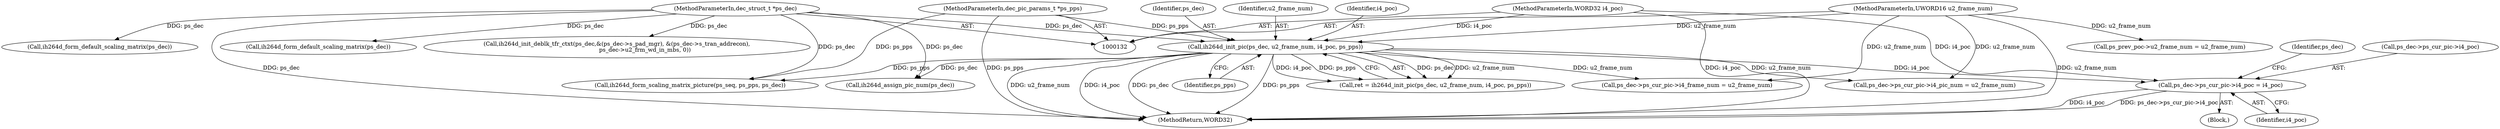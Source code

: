 digraph "0_Android_a78887bcffbc2995cf9ed72e0697acf560875e9e_3@pointer" {
"1001142" [label="(Call,ps_dec->ps_cur_pic->i4_poc = i4_poc)"];
"1000587" [label="(Call,ih264d_init_pic(ps_dec, u2_frame_num, i4_poc, ps_pps))"];
"1000133" [label="(MethodParameterIn,dec_struct_t *ps_dec)"];
"1000136" [label="(MethodParameterIn,UWORD16 u2_frame_num)"];
"1000134" [label="(MethodParameterIn,WORD32 i4_poc)"];
"1000137" [label="(MethodParameterIn,dec_pic_params_t *ps_pps)"];
"1000136" [label="(MethodParameterIn,UWORD16 u2_frame_num)"];
"1000590" [label="(Identifier,i4_poc)"];
"1002052" [label="(MethodReturn,WORD32)"];
"1000588" [label="(Identifier,ps_dec)"];
"1000138" [label="(Block,)"];
"1000589" [label="(Identifier,u2_frame_num)"];
"1001907" [label="(Call,ih264d_form_default_scaling_matrix(ps_dec))"];
"1001842" [label="(Call,ih264d_assign_pic_num(ps_dec))"];
"1001156" [label="(Call,ps_dec->ps_cur_pic->i4_pic_num = u2_frame_num)"];
"1000585" [label="(Call,ret = ih264d_init_pic(ps_dec, u2_frame_num, i4_poc, ps_pps))"];
"1001142" [label="(Call,ps_dec->ps_cur_pic->i4_poc = i4_poc)"];
"1000249" [label="(Call,ps_prev_poc->u2_frame_num = u2_frame_num)"];
"1000133" [label="(MethodParameterIn,dec_struct_t *ps_dec)"];
"1000137" [label="(MethodParameterIn,dec_pic_params_t *ps_pps)"];
"1000134" [label="(MethodParameterIn,WORD32 i4_poc)"];
"1000591" [label="(Identifier,ps_pps)"];
"1000587" [label="(Call,ih264d_init_pic(ps_dec, u2_frame_num, i4_poc, ps_pps))"];
"1001894" [label="(Call,ih264d_form_scaling_matrix_picture(ps_seq, ps_pps, ps_dec))"];
"1001923" [label="(Call,ih264d_form_default_scaling_matrix(ps_dec))"];
"1001152" [label="(Identifier,ps_dec)"];
"1001143" [label="(Call,ps_dec->ps_cur_pic->i4_poc)"];
"1001149" [label="(Call,ps_dec->ps_cur_pic->i4_frame_num = u2_frame_num)"];
"1001148" [label="(Identifier,i4_poc)"];
"1002002" [label="(Call,ih264d_init_deblk_tfr_ctxt(ps_dec,&(ps_dec->s_pad_mgr), &(ps_dec->s_tran_addrecon),\n                               ps_dec->u2_frm_wd_in_mbs, 0))"];
"1001142" -> "1000138"  [label="AST: "];
"1001142" -> "1001148"  [label="CFG: "];
"1001143" -> "1001142"  [label="AST: "];
"1001148" -> "1001142"  [label="AST: "];
"1001152" -> "1001142"  [label="CFG: "];
"1001142" -> "1002052"  [label="DDG: i4_poc"];
"1001142" -> "1002052"  [label="DDG: ps_dec->ps_cur_pic->i4_poc"];
"1000587" -> "1001142"  [label="DDG: i4_poc"];
"1000134" -> "1001142"  [label="DDG: i4_poc"];
"1000587" -> "1000585"  [label="AST: "];
"1000587" -> "1000591"  [label="CFG: "];
"1000588" -> "1000587"  [label="AST: "];
"1000589" -> "1000587"  [label="AST: "];
"1000590" -> "1000587"  [label="AST: "];
"1000591" -> "1000587"  [label="AST: "];
"1000585" -> "1000587"  [label="CFG: "];
"1000587" -> "1002052"  [label="DDG: u2_frame_num"];
"1000587" -> "1002052"  [label="DDG: i4_poc"];
"1000587" -> "1002052"  [label="DDG: ps_dec"];
"1000587" -> "1002052"  [label="DDG: ps_pps"];
"1000587" -> "1000585"  [label="DDG: ps_dec"];
"1000587" -> "1000585"  [label="DDG: u2_frame_num"];
"1000587" -> "1000585"  [label="DDG: i4_poc"];
"1000587" -> "1000585"  [label="DDG: ps_pps"];
"1000133" -> "1000587"  [label="DDG: ps_dec"];
"1000136" -> "1000587"  [label="DDG: u2_frame_num"];
"1000134" -> "1000587"  [label="DDG: i4_poc"];
"1000137" -> "1000587"  [label="DDG: ps_pps"];
"1000587" -> "1001149"  [label="DDG: u2_frame_num"];
"1000587" -> "1001156"  [label="DDG: u2_frame_num"];
"1000587" -> "1001842"  [label="DDG: ps_dec"];
"1000587" -> "1001894"  [label="DDG: ps_pps"];
"1000133" -> "1000132"  [label="AST: "];
"1000133" -> "1002052"  [label="DDG: ps_dec"];
"1000133" -> "1001842"  [label="DDG: ps_dec"];
"1000133" -> "1001894"  [label="DDG: ps_dec"];
"1000133" -> "1001907"  [label="DDG: ps_dec"];
"1000133" -> "1001923"  [label="DDG: ps_dec"];
"1000133" -> "1002002"  [label="DDG: ps_dec"];
"1000136" -> "1000132"  [label="AST: "];
"1000136" -> "1002052"  [label="DDG: u2_frame_num"];
"1000136" -> "1000249"  [label="DDG: u2_frame_num"];
"1000136" -> "1001149"  [label="DDG: u2_frame_num"];
"1000136" -> "1001156"  [label="DDG: u2_frame_num"];
"1000134" -> "1000132"  [label="AST: "];
"1000134" -> "1002052"  [label="DDG: i4_poc"];
"1000137" -> "1000132"  [label="AST: "];
"1000137" -> "1002052"  [label="DDG: ps_pps"];
"1000137" -> "1001894"  [label="DDG: ps_pps"];
}
